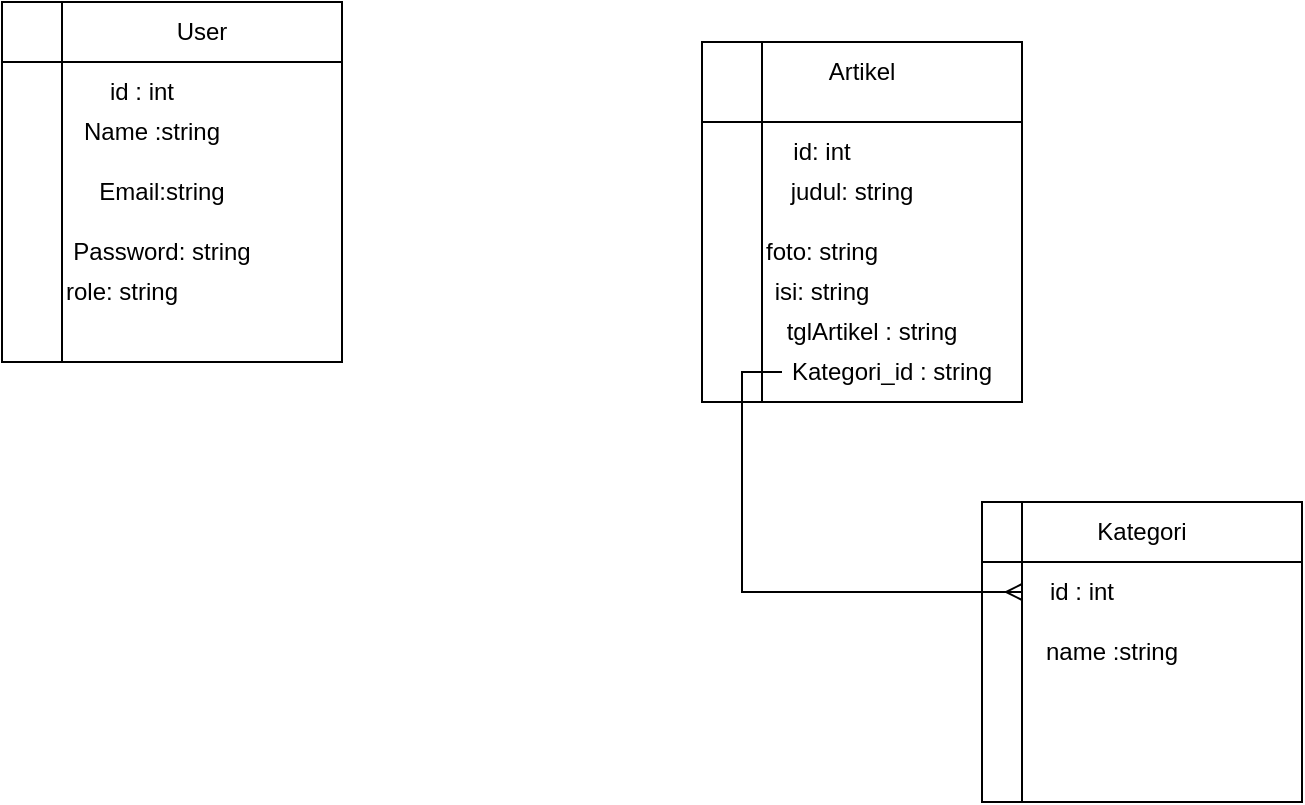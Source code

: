 <mxfile version="20.5.3" type="device"><diagram id="zspsEnMHCo1qSCkKG6aa" name="Halaman-1"><mxGraphModel dx="1038" dy="547" grid="1" gridSize="10" guides="1" tooltips="1" connect="1" arrows="1" fold="1" page="1" pageScale="1" pageWidth="827" pageHeight="1169" math="0" shadow="0"><root><mxCell id="0"/><mxCell id="1" parent="0"/><mxCell id="RLayt_MO3Ce3-TkqAinO-1" value="" style="shape=internalStorage;whiteSpace=wrap;html=1;backgroundOutline=1;dx=30;dy=30;" vertex="1" parent="1"><mxGeometry x="130" y="100" width="170" height="180" as="geometry"/></mxCell><mxCell id="RLayt_MO3Ce3-TkqAinO-2" value="" style="shape=internalStorage;whiteSpace=wrap;html=1;backgroundOutline=1;dx=20;dy=30;" vertex="1" parent="1"><mxGeometry x="620" y="350" width="160" height="150" as="geometry"/></mxCell><mxCell id="RLayt_MO3Ce3-TkqAinO-3" value="" style="shape=internalStorage;whiteSpace=wrap;html=1;backgroundOutline=1;dx=30;dy=40;" vertex="1" parent="1"><mxGeometry x="480" y="120" width="160" height="180" as="geometry"/></mxCell><mxCell id="RLayt_MO3Ce3-TkqAinO-4" value="User" style="text;html=1;strokeColor=none;fillColor=none;align=center;verticalAlign=middle;whiteSpace=wrap;rounded=0;" vertex="1" parent="1"><mxGeometry x="200" y="100" width="60" height="30" as="geometry"/></mxCell><mxCell id="RLayt_MO3Ce3-TkqAinO-5" value="Artikel" style="text;html=1;strokeColor=none;fillColor=none;align=center;verticalAlign=middle;whiteSpace=wrap;rounded=0;" vertex="1" parent="1"><mxGeometry x="530" y="120" width="60" height="30" as="geometry"/></mxCell><mxCell id="RLayt_MO3Ce3-TkqAinO-6" value="Kategori" style="text;html=1;strokeColor=none;fillColor=none;align=center;verticalAlign=middle;whiteSpace=wrap;rounded=0;" vertex="1" parent="1"><mxGeometry x="670" y="350" width="60" height="30" as="geometry"/></mxCell><mxCell id="RLayt_MO3Ce3-TkqAinO-7" value="id : int" style="text;html=1;strokeColor=none;fillColor=none;align=center;verticalAlign=middle;whiteSpace=wrap;rounded=0;" vertex="1" parent="1"><mxGeometry x="160" y="130" width="80" height="30" as="geometry"/></mxCell><mxCell id="RLayt_MO3Ce3-TkqAinO-8" value="Name :string" style="text;html=1;strokeColor=none;fillColor=none;align=center;verticalAlign=middle;whiteSpace=wrap;rounded=0;" vertex="1" parent="1"><mxGeometry x="160" y="150" width="90" height="30" as="geometry"/></mxCell><mxCell id="RLayt_MO3Ce3-TkqAinO-9" value="Password: string" style="text;html=1;strokeColor=none;fillColor=none;align=center;verticalAlign=middle;whiteSpace=wrap;rounded=0;" vertex="1" parent="1"><mxGeometry x="140" y="210" width="140" height="30" as="geometry"/></mxCell><mxCell id="RLayt_MO3Ce3-TkqAinO-10" value="Email:string" style="text;html=1;strokeColor=none;fillColor=none;align=center;verticalAlign=middle;whiteSpace=wrap;rounded=0;" vertex="1" parent="1"><mxGeometry x="160" y="180" width="100" height="30" as="geometry"/></mxCell><mxCell id="RLayt_MO3Ce3-TkqAinO-11" value="role: string" style="text;html=1;strokeColor=none;fillColor=none;align=center;verticalAlign=middle;whiteSpace=wrap;rounded=0;" vertex="1" parent="1"><mxGeometry x="160" y="230" width="60" height="30" as="geometry"/></mxCell><mxCell id="RLayt_MO3Ce3-TkqAinO-12" value="id: int" style="text;html=1;strokeColor=none;fillColor=none;align=center;verticalAlign=middle;whiteSpace=wrap;rounded=0;" vertex="1" parent="1"><mxGeometry x="510" y="160" width="60" height="30" as="geometry"/></mxCell><mxCell id="RLayt_MO3Ce3-TkqAinO-13" value="judul: string" style="text;html=1;strokeColor=none;fillColor=none;align=center;verticalAlign=middle;whiteSpace=wrap;rounded=0;" vertex="1" parent="1"><mxGeometry x="510" y="180" width="90" height="30" as="geometry"/></mxCell><mxCell id="RLayt_MO3Ce3-TkqAinO-14" value="foto: string" style="text;html=1;strokeColor=none;fillColor=none;align=center;verticalAlign=middle;whiteSpace=wrap;rounded=0;" vertex="1" parent="1"><mxGeometry x="510" y="210" width="60" height="30" as="geometry"/></mxCell><mxCell id="RLayt_MO3Ce3-TkqAinO-15" value="isi: string" style="text;html=1;strokeColor=none;fillColor=none;align=center;verticalAlign=middle;whiteSpace=wrap;rounded=0;" vertex="1" parent="1"><mxGeometry x="510" y="230" width="60" height="30" as="geometry"/></mxCell><mxCell id="RLayt_MO3Ce3-TkqAinO-16" value="tglArtikel : string" style="text;html=1;strokeColor=none;fillColor=none;align=center;verticalAlign=middle;whiteSpace=wrap;rounded=0;" vertex="1" parent="1"><mxGeometry x="520" y="250" width="90" height="30" as="geometry"/></mxCell><mxCell id="RLayt_MO3Ce3-TkqAinO-26" style="edgeStyle=orthogonalEdgeStyle;rounded=0;orthogonalLoop=1;jettySize=auto;html=1;exitX=0;exitY=0.5;exitDx=0;exitDy=0;entryX=0;entryY=0.5;entryDx=0;entryDy=0;endArrow=ERmany;endFill=0;" edge="1" parent="1" source="RLayt_MO3Ce3-TkqAinO-17" target="RLayt_MO3Ce3-TkqAinO-20"><mxGeometry relative="1" as="geometry"/></mxCell><mxCell id="RLayt_MO3Ce3-TkqAinO-17" value="Kategori_id : string" style="text;html=1;strokeColor=none;fillColor=none;align=center;verticalAlign=middle;whiteSpace=wrap;rounded=0;" vertex="1" parent="1"><mxGeometry x="520" y="270" width="110" height="30" as="geometry"/></mxCell><mxCell id="RLayt_MO3Ce3-TkqAinO-20" value="id : int" style="text;html=1;strokeColor=none;fillColor=none;align=center;verticalAlign=middle;whiteSpace=wrap;rounded=0;" vertex="1" parent="1"><mxGeometry x="640" y="380" width="60" height="30" as="geometry"/></mxCell><mxCell id="RLayt_MO3Ce3-TkqAinO-21" value="name :string" style="text;html=1;strokeColor=none;fillColor=none;align=center;verticalAlign=middle;whiteSpace=wrap;rounded=0;" vertex="1" parent="1"><mxGeometry x="640" y="410" width="90" height="30" as="geometry"/></mxCell></root></mxGraphModel></diagram></mxfile>